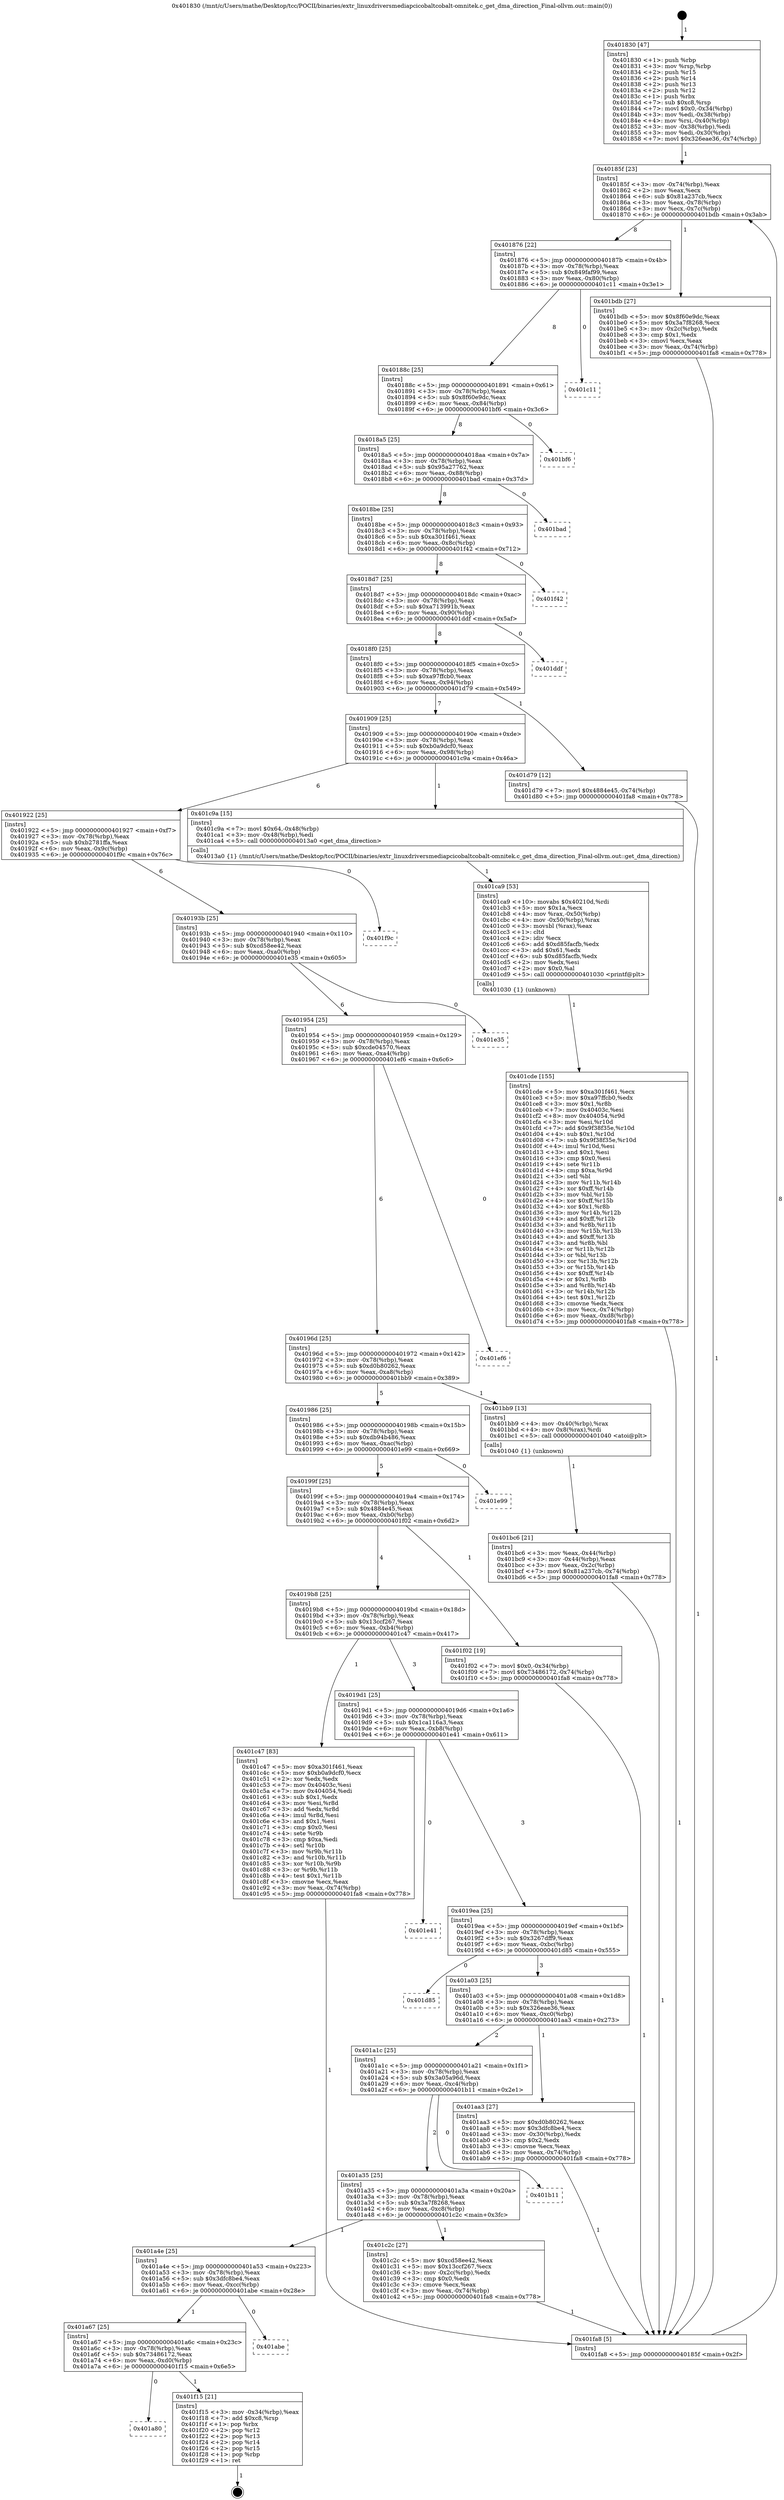 digraph "0x401830" {
  label = "0x401830 (/mnt/c/Users/mathe/Desktop/tcc/POCII/binaries/extr_linuxdriversmediapcicobaltcobalt-omnitek.c_get_dma_direction_Final-ollvm.out::main(0))"
  labelloc = "t"
  node[shape=record]

  Entry [label="",width=0.3,height=0.3,shape=circle,fillcolor=black,style=filled]
  "0x40185f" [label="{
     0x40185f [23]\l
     | [instrs]\l
     &nbsp;&nbsp;0x40185f \<+3\>: mov -0x74(%rbp),%eax\l
     &nbsp;&nbsp;0x401862 \<+2\>: mov %eax,%ecx\l
     &nbsp;&nbsp;0x401864 \<+6\>: sub $0x81a237cb,%ecx\l
     &nbsp;&nbsp;0x40186a \<+3\>: mov %eax,-0x78(%rbp)\l
     &nbsp;&nbsp;0x40186d \<+3\>: mov %ecx,-0x7c(%rbp)\l
     &nbsp;&nbsp;0x401870 \<+6\>: je 0000000000401bdb \<main+0x3ab\>\l
  }"]
  "0x401bdb" [label="{
     0x401bdb [27]\l
     | [instrs]\l
     &nbsp;&nbsp;0x401bdb \<+5\>: mov $0x8f60e9dc,%eax\l
     &nbsp;&nbsp;0x401be0 \<+5\>: mov $0x3a7f8268,%ecx\l
     &nbsp;&nbsp;0x401be5 \<+3\>: mov -0x2c(%rbp),%edx\l
     &nbsp;&nbsp;0x401be8 \<+3\>: cmp $0x1,%edx\l
     &nbsp;&nbsp;0x401beb \<+3\>: cmovl %ecx,%eax\l
     &nbsp;&nbsp;0x401bee \<+3\>: mov %eax,-0x74(%rbp)\l
     &nbsp;&nbsp;0x401bf1 \<+5\>: jmp 0000000000401fa8 \<main+0x778\>\l
  }"]
  "0x401876" [label="{
     0x401876 [22]\l
     | [instrs]\l
     &nbsp;&nbsp;0x401876 \<+5\>: jmp 000000000040187b \<main+0x4b\>\l
     &nbsp;&nbsp;0x40187b \<+3\>: mov -0x78(%rbp),%eax\l
     &nbsp;&nbsp;0x40187e \<+5\>: sub $0x849faf99,%eax\l
     &nbsp;&nbsp;0x401883 \<+3\>: mov %eax,-0x80(%rbp)\l
     &nbsp;&nbsp;0x401886 \<+6\>: je 0000000000401c11 \<main+0x3e1\>\l
  }"]
  Exit [label="",width=0.3,height=0.3,shape=circle,fillcolor=black,style=filled,peripheries=2]
  "0x401c11" [label="{
     0x401c11\l
  }", style=dashed]
  "0x40188c" [label="{
     0x40188c [25]\l
     | [instrs]\l
     &nbsp;&nbsp;0x40188c \<+5\>: jmp 0000000000401891 \<main+0x61\>\l
     &nbsp;&nbsp;0x401891 \<+3\>: mov -0x78(%rbp),%eax\l
     &nbsp;&nbsp;0x401894 \<+5\>: sub $0x8f60e9dc,%eax\l
     &nbsp;&nbsp;0x401899 \<+6\>: mov %eax,-0x84(%rbp)\l
     &nbsp;&nbsp;0x40189f \<+6\>: je 0000000000401bf6 \<main+0x3c6\>\l
  }"]
  "0x401a80" [label="{
     0x401a80\l
  }", style=dashed]
  "0x401bf6" [label="{
     0x401bf6\l
  }", style=dashed]
  "0x4018a5" [label="{
     0x4018a5 [25]\l
     | [instrs]\l
     &nbsp;&nbsp;0x4018a5 \<+5\>: jmp 00000000004018aa \<main+0x7a\>\l
     &nbsp;&nbsp;0x4018aa \<+3\>: mov -0x78(%rbp),%eax\l
     &nbsp;&nbsp;0x4018ad \<+5\>: sub $0x95a27762,%eax\l
     &nbsp;&nbsp;0x4018b2 \<+6\>: mov %eax,-0x88(%rbp)\l
     &nbsp;&nbsp;0x4018b8 \<+6\>: je 0000000000401bad \<main+0x37d\>\l
  }"]
  "0x401f15" [label="{
     0x401f15 [21]\l
     | [instrs]\l
     &nbsp;&nbsp;0x401f15 \<+3\>: mov -0x34(%rbp),%eax\l
     &nbsp;&nbsp;0x401f18 \<+7\>: add $0xc8,%rsp\l
     &nbsp;&nbsp;0x401f1f \<+1\>: pop %rbx\l
     &nbsp;&nbsp;0x401f20 \<+2\>: pop %r12\l
     &nbsp;&nbsp;0x401f22 \<+2\>: pop %r13\l
     &nbsp;&nbsp;0x401f24 \<+2\>: pop %r14\l
     &nbsp;&nbsp;0x401f26 \<+2\>: pop %r15\l
     &nbsp;&nbsp;0x401f28 \<+1\>: pop %rbp\l
     &nbsp;&nbsp;0x401f29 \<+1\>: ret\l
  }"]
  "0x401bad" [label="{
     0x401bad\l
  }", style=dashed]
  "0x4018be" [label="{
     0x4018be [25]\l
     | [instrs]\l
     &nbsp;&nbsp;0x4018be \<+5\>: jmp 00000000004018c3 \<main+0x93\>\l
     &nbsp;&nbsp;0x4018c3 \<+3\>: mov -0x78(%rbp),%eax\l
     &nbsp;&nbsp;0x4018c6 \<+5\>: sub $0xa301f461,%eax\l
     &nbsp;&nbsp;0x4018cb \<+6\>: mov %eax,-0x8c(%rbp)\l
     &nbsp;&nbsp;0x4018d1 \<+6\>: je 0000000000401f42 \<main+0x712\>\l
  }"]
  "0x401a67" [label="{
     0x401a67 [25]\l
     | [instrs]\l
     &nbsp;&nbsp;0x401a67 \<+5\>: jmp 0000000000401a6c \<main+0x23c\>\l
     &nbsp;&nbsp;0x401a6c \<+3\>: mov -0x78(%rbp),%eax\l
     &nbsp;&nbsp;0x401a6f \<+5\>: sub $0x73486172,%eax\l
     &nbsp;&nbsp;0x401a74 \<+6\>: mov %eax,-0xd0(%rbp)\l
     &nbsp;&nbsp;0x401a7a \<+6\>: je 0000000000401f15 \<main+0x6e5\>\l
  }"]
  "0x401f42" [label="{
     0x401f42\l
  }", style=dashed]
  "0x4018d7" [label="{
     0x4018d7 [25]\l
     | [instrs]\l
     &nbsp;&nbsp;0x4018d7 \<+5\>: jmp 00000000004018dc \<main+0xac\>\l
     &nbsp;&nbsp;0x4018dc \<+3\>: mov -0x78(%rbp),%eax\l
     &nbsp;&nbsp;0x4018df \<+5\>: sub $0xa713991b,%eax\l
     &nbsp;&nbsp;0x4018e4 \<+6\>: mov %eax,-0x90(%rbp)\l
     &nbsp;&nbsp;0x4018ea \<+6\>: je 0000000000401ddf \<main+0x5af\>\l
  }"]
  "0x401abe" [label="{
     0x401abe\l
  }", style=dashed]
  "0x401ddf" [label="{
     0x401ddf\l
  }", style=dashed]
  "0x4018f0" [label="{
     0x4018f0 [25]\l
     | [instrs]\l
     &nbsp;&nbsp;0x4018f0 \<+5\>: jmp 00000000004018f5 \<main+0xc5\>\l
     &nbsp;&nbsp;0x4018f5 \<+3\>: mov -0x78(%rbp),%eax\l
     &nbsp;&nbsp;0x4018f8 \<+5\>: sub $0xa97ffcb0,%eax\l
     &nbsp;&nbsp;0x4018fd \<+6\>: mov %eax,-0x94(%rbp)\l
     &nbsp;&nbsp;0x401903 \<+6\>: je 0000000000401d79 \<main+0x549\>\l
  }"]
  "0x401cde" [label="{
     0x401cde [155]\l
     | [instrs]\l
     &nbsp;&nbsp;0x401cde \<+5\>: mov $0xa301f461,%ecx\l
     &nbsp;&nbsp;0x401ce3 \<+5\>: mov $0xa97ffcb0,%edx\l
     &nbsp;&nbsp;0x401ce8 \<+3\>: mov $0x1,%r8b\l
     &nbsp;&nbsp;0x401ceb \<+7\>: mov 0x40403c,%esi\l
     &nbsp;&nbsp;0x401cf2 \<+8\>: mov 0x404054,%r9d\l
     &nbsp;&nbsp;0x401cfa \<+3\>: mov %esi,%r10d\l
     &nbsp;&nbsp;0x401cfd \<+7\>: add $0x9f38f35e,%r10d\l
     &nbsp;&nbsp;0x401d04 \<+4\>: sub $0x1,%r10d\l
     &nbsp;&nbsp;0x401d08 \<+7\>: sub $0x9f38f35e,%r10d\l
     &nbsp;&nbsp;0x401d0f \<+4\>: imul %r10d,%esi\l
     &nbsp;&nbsp;0x401d13 \<+3\>: and $0x1,%esi\l
     &nbsp;&nbsp;0x401d16 \<+3\>: cmp $0x0,%esi\l
     &nbsp;&nbsp;0x401d19 \<+4\>: sete %r11b\l
     &nbsp;&nbsp;0x401d1d \<+4\>: cmp $0xa,%r9d\l
     &nbsp;&nbsp;0x401d21 \<+3\>: setl %bl\l
     &nbsp;&nbsp;0x401d24 \<+3\>: mov %r11b,%r14b\l
     &nbsp;&nbsp;0x401d27 \<+4\>: xor $0xff,%r14b\l
     &nbsp;&nbsp;0x401d2b \<+3\>: mov %bl,%r15b\l
     &nbsp;&nbsp;0x401d2e \<+4\>: xor $0xff,%r15b\l
     &nbsp;&nbsp;0x401d32 \<+4\>: xor $0x1,%r8b\l
     &nbsp;&nbsp;0x401d36 \<+3\>: mov %r14b,%r12b\l
     &nbsp;&nbsp;0x401d39 \<+4\>: and $0xff,%r12b\l
     &nbsp;&nbsp;0x401d3d \<+3\>: and %r8b,%r11b\l
     &nbsp;&nbsp;0x401d40 \<+3\>: mov %r15b,%r13b\l
     &nbsp;&nbsp;0x401d43 \<+4\>: and $0xff,%r13b\l
     &nbsp;&nbsp;0x401d47 \<+3\>: and %r8b,%bl\l
     &nbsp;&nbsp;0x401d4a \<+3\>: or %r11b,%r12b\l
     &nbsp;&nbsp;0x401d4d \<+3\>: or %bl,%r13b\l
     &nbsp;&nbsp;0x401d50 \<+3\>: xor %r13b,%r12b\l
     &nbsp;&nbsp;0x401d53 \<+3\>: or %r15b,%r14b\l
     &nbsp;&nbsp;0x401d56 \<+4\>: xor $0xff,%r14b\l
     &nbsp;&nbsp;0x401d5a \<+4\>: or $0x1,%r8b\l
     &nbsp;&nbsp;0x401d5e \<+3\>: and %r8b,%r14b\l
     &nbsp;&nbsp;0x401d61 \<+3\>: or %r14b,%r12b\l
     &nbsp;&nbsp;0x401d64 \<+4\>: test $0x1,%r12b\l
     &nbsp;&nbsp;0x401d68 \<+3\>: cmovne %edx,%ecx\l
     &nbsp;&nbsp;0x401d6b \<+3\>: mov %ecx,-0x74(%rbp)\l
     &nbsp;&nbsp;0x401d6e \<+6\>: mov %eax,-0xd8(%rbp)\l
     &nbsp;&nbsp;0x401d74 \<+5\>: jmp 0000000000401fa8 \<main+0x778\>\l
  }"]
  "0x401d79" [label="{
     0x401d79 [12]\l
     | [instrs]\l
     &nbsp;&nbsp;0x401d79 \<+7\>: movl $0x4884e45,-0x74(%rbp)\l
     &nbsp;&nbsp;0x401d80 \<+5\>: jmp 0000000000401fa8 \<main+0x778\>\l
  }"]
  "0x401909" [label="{
     0x401909 [25]\l
     | [instrs]\l
     &nbsp;&nbsp;0x401909 \<+5\>: jmp 000000000040190e \<main+0xde\>\l
     &nbsp;&nbsp;0x40190e \<+3\>: mov -0x78(%rbp),%eax\l
     &nbsp;&nbsp;0x401911 \<+5\>: sub $0xb0a9dcf0,%eax\l
     &nbsp;&nbsp;0x401916 \<+6\>: mov %eax,-0x98(%rbp)\l
     &nbsp;&nbsp;0x40191c \<+6\>: je 0000000000401c9a \<main+0x46a\>\l
  }"]
  "0x401ca9" [label="{
     0x401ca9 [53]\l
     | [instrs]\l
     &nbsp;&nbsp;0x401ca9 \<+10\>: movabs $0x40210d,%rdi\l
     &nbsp;&nbsp;0x401cb3 \<+5\>: mov $0x1a,%ecx\l
     &nbsp;&nbsp;0x401cb8 \<+4\>: mov %rax,-0x50(%rbp)\l
     &nbsp;&nbsp;0x401cbc \<+4\>: mov -0x50(%rbp),%rax\l
     &nbsp;&nbsp;0x401cc0 \<+3\>: movsbl (%rax),%eax\l
     &nbsp;&nbsp;0x401cc3 \<+1\>: cltd\l
     &nbsp;&nbsp;0x401cc4 \<+2\>: idiv %ecx\l
     &nbsp;&nbsp;0x401cc6 \<+6\>: add $0xd85facfb,%edx\l
     &nbsp;&nbsp;0x401ccc \<+3\>: add $0x61,%edx\l
     &nbsp;&nbsp;0x401ccf \<+6\>: sub $0xd85facfb,%edx\l
     &nbsp;&nbsp;0x401cd5 \<+2\>: mov %edx,%esi\l
     &nbsp;&nbsp;0x401cd7 \<+2\>: mov $0x0,%al\l
     &nbsp;&nbsp;0x401cd9 \<+5\>: call 0000000000401030 \<printf@plt\>\l
     | [calls]\l
     &nbsp;&nbsp;0x401030 \{1\} (unknown)\l
  }"]
  "0x401c9a" [label="{
     0x401c9a [15]\l
     | [instrs]\l
     &nbsp;&nbsp;0x401c9a \<+7\>: movl $0x64,-0x48(%rbp)\l
     &nbsp;&nbsp;0x401ca1 \<+3\>: mov -0x48(%rbp),%edi\l
     &nbsp;&nbsp;0x401ca4 \<+5\>: call 00000000004013a0 \<get_dma_direction\>\l
     | [calls]\l
     &nbsp;&nbsp;0x4013a0 \{1\} (/mnt/c/Users/mathe/Desktop/tcc/POCII/binaries/extr_linuxdriversmediapcicobaltcobalt-omnitek.c_get_dma_direction_Final-ollvm.out::get_dma_direction)\l
  }"]
  "0x401922" [label="{
     0x401922 [25]\l
     | [instrs]\l
     &nbsp;&nbsp;0x401922 \<+5\>: jmp 0000000000401927 \<main+0xf7\>\l
     &nbsp;&nbsp;0x401927 \<+3\>: mov -0x78(%rbp),%eax\l
     &nbsp;&nbsp;0x40192a \<+5\>: sub $0xb2781ffa,%eax\l
     &nbsp;&nbsp;0x40192f \<+6\>: mov %eax,-0x9c(%rbp)\l
     &nbsp;&nbsp;0x401935 \<+6\>: je 0000000000401f9c \<main+0x76c\>\l
  }"]
  "0x401a4e" [label="{
     0x401a4e [25]\l
     | [instrs]\l
     &nbsp;&nbsp;0x401a4e \<+5\>: jmp 0000000000401a53 \<main+0x223\>\l
     &nbsp;&nbsp;0x401a53 \<+3\>: mov -0x78(%rbp),%eax\l
     &nbsp;&nbsp;0x401a56 \<+5\>: sub $0x3dfc8be4,%eax\l
     &nbsp;&nbsp;0x401a5b \<+6\>: mov %eax,-0xcc(%rbp)\l
     &nbsp;&nbsp;0x401a61 \<+6\>: je 0000000000401abe \<main+0x28e\>\l
  }"]
  "0x401f9c" [label="{
     0x401f9c\l
  }", style=dashed]
  "0x40193b" [label="{
     0x40193b [25]\l
     | [instrs]\l
     &nbsp;&nbsp;0x40193b \<+5\>: jmp 0000000000401940 \<main+0x110\>\l
     &nbsp;&nbsp;0x401940 \<+3\>: mov -0x78(%rbp),%eax\l
     &nbsp;&nbsp;0x401943 \<+5\>: sub $0xcd58ee42,%eax\l
     &nbsp;&nbsp;0x401948 \<+6\>: mov %eax,-0xa0(%rbp)\l
     &nbsp;&nbsp;0x40194e \<+6\>: je 0000000000401e35 \<main+0x605\>\l
  }"]
  "0x401c2c" [label="{
     0x401c2c [27]\l
     | [instrs]\l
     &nbsp;&nbsp;0x401c2c \<+5\>: mov $0xcd58ee42,%eax\l
     &nbsp;&nbsp;0x401c31 \<+5\>: mov $0x13ccf267,%ecx\l
     &nbsp;&nbsp;0x401c36 \<+3\>: mov -0x2c(%rbp),%edx\l
     &nbsp;&nbsp;0x401c39 \<+3\>: cmp $0x0,%edx\l
     &nbsp;&nbsp;0x401c3c \<+3\>: cmove %ecx,%eax\l
     &nbsp;&nbsp;0x401c3f \<+3\>: mov %eax,-0x74(%rbp)\l
     &nbsp;&nbsp;0x401c42 \<+5\>: jmp 0000000000401fa8 \<main+0x778\>\l
  }"]
  "0x401e35" [label="{
     0x401e35\l
  }", style=dashed]
  "0x401954" [label="{
     0x401954 [25]\l
     | [instrs]\l
     &nbsp;&nbsp;0x401954 \<+5\>: jmp 0000000000401959 \<main+0x129\>\l
     &nbsp;&nbsp;0x401959 \<+3\>: mov -0x78(%rbp),%eax\l
     &nbsp;&nbsp;0x40195c \<+5\>: sub $0xcde04570,%eax\l
     &nbsp;&nbsp;0x401961 \<+6\>: mov %eax,-0xa4(%rbp)\l
     &nbsp;&nbsp;0x401967 \<+6\>: je 0000000000401ef6 \<main+0x6c6\>\l
  }"]
  "0x401a35" [label="{
     0x401a35 [25]\l
     | [instrs]\l
     &nbsp;&nbsp;0x401a35 \<+5\>: jmp 0000000000401a3a \<main+0x20a\>\l
     &nbsp;&nbsp;0x401a3a \<+3\>: mov -0x78(%rbp),%eax\l
     &nbsp;&nbsp;0x401a3d \<+5\>: sub $0x3a7f8268,%eax\l
     &nbsp;&nbsp;0x401a42 \<+6\>: mov %eax,-0xc8(%rbp)\l
     &nbsp;&nbsp;0x401a48 \<+6\>: je 0000000000401c2c \<main+0x3fc\>\l
  }"]
  "0x401ef6" [label="{
     0x401ef6\l
  }", style=dashed]
  "0x40196d" [label="{
     0x40196d [25]\l
     | [instrs]\l
     &nbsp;&nbsp;0x40196d \<+5\>: jmp 0000000000401972 \<main+0x142\>\l
     &nbsp;&nbsp;0x401972 \<+3\>: mov -0x78(%rbp),%eax\l
     &nbsp;&nbsp;0x401975 \<+5\>: sub $0xd0b80262,%eax\l
     &nbsp;&nbsp;0x40197a \<+6\>: mov %eax,-0xa8(%rbp)\l
     &nbsp;&nbsp;0x401980 \<+6\>: je 0000000000401bb9 \<main+0x389\>\l
  }"]
  "0x401b11" [label="{
     0x401b11\l
  }", style=dashed]
  "0x401bb9" [label="{
     0x401bb9 [13]\l
     | [instrs]\l
     &nbsp;&nbsp;0x401bb9 \<+4\>: mov -0x40(%rbp),%rax\l
     &nbsp;&nbsp;0x401bbd \<+4\>: mov 0x8(%rax),%rdi\l
     &nbsp;&nbsp;0x401bc1 \<+5\>: call 0000000000401040 \<atoi@plt\>\l
     | [calls]\l
     &nbsp;&nbsp;0x401040 \{1\} (unknown)\l
  }"]
  "0x401986" [label="{
     0x401986 [25]\l
     | [instrs]\l
     &nbsp;&nbsp;0x401986 \<+5\>: jmp 000000000040198b \<main+0x15b\>\l
     &nbsp;&nbsp;0x40198b \<+3\>: mov -0x78(%rbp),%eax\l
     &nbsp;&nbsp;0x40198e \<+5\>: sub $0xdb94b486,%eax\l
     &nbsp;&nbsp;0x401993 \<+6\>: mov %eax,-0xac(%rbp)\l
     &nbsp;&nbsp;0x401999 \<+6\>: je 0000000000401e99 \<main+0x669\>\l
  }"]
  "0x401bc6" [label="{
     0x401bc6 [21]\l
     | [instrs]\l
     &nbsp;&nbsp;0x401bc6 \<+3\>: mov %eax,-0x44(%rbp)\l
     &nbsp;&nbsp;0x401bc9 \<+3\>: mov -0x44(%rbp),%eax\l
     &nbsp;&nbsp;0x401bcc \<+3\>: mov %eax,-0x2c(%rbp)\l
     &nbsp;&nbsp;0x401bcf \<+7\>: movl $0x81a237cb,-0x74(%rbp)\l
     &nbsp;&nbsp;0x401bd6 \<+5\>: jmp 0000000000401fa8 \<main+0x778\>\l
  }"]
  "0x401e99" [label="{
     0x401e99\l
  }", style=dashed]
  "0x40199f" [label="{
     0x40199f [25]\l
     | [instrs]\l
     &nbsp;&nbsp;0x40199f \<+5\>: jmp 00000000004019a4 \<main+0x174\>\l
     &nbsp;&nbsp;0x4019a4 \<+3\>: mov -0x78(%rbp),%eax\l
     &nbsp;&nbsp;0x4019a7 \<+5\>: sub $0x4884e45,%eax\l
     &nbsp;&nbsp;0x4019ac \<+6\>: mov %eax,-0xb0(%rbp)\l
     &nbsp;&nbsp;0x4019b2 \<+6\>: je 0000000000401f02 \<main+0x6d2\>\l
  }"]
  "0x401830" [label="{
     0x401830 [47]\l
     | [instrs]\l
     &nbsp;&nbsp;0x401830 \<+1\>: push %rbp\l
     &nbsp;&nbsp;0x401831 \<+3\>: mov %rsp,%rbp\l
     &nbsp;&nbsp;0x401834 \<+2\>: push %r15\l
     &nbsp;&nbsp;0x401836 \<+2\>: push %r14\l
     &nbsp;&nbsp;0x401838 \<+2\>: push %r13\l
     &nbsp;&nbsp;0x40183a \<+2\>: push %r12\l
     &nbsp;&nbsp;0x40183c \<+1\>: push %rbx\l
     &nbsp;&nbsp;0x40183d \<+7\>: sub $0xc8,%rsp\l
     &nbsp;&nbsp;0x401844 \<+7\>: movl $0x0,-0x34(%rbp)\l
     &nbsp;&nbsp;0x40184b \<+3\>: mov %edi,-0x38(%rbp)\l
     &nbsp;&nbsp;0x40184e \<+4\>: mov %rsi,-0x40(%rbp)\l
     &nbsp;&nbsp;0x401852 \<+3\>: mov -0x38(%rbp),%edi\l
     &nbsp;&nbsp;0x401855 \<+3\>: mov %edi,-0x30(%rbp)\l
     &nbsp;&nbsp;0x401858 \<+7\>: movl $0x326eae36,-0x74(%rbp)\l
  }"]
  "0x401f02" [label="{
     0x401f02 [19]\l
     | [instrs]\l
     &nbsp;&nbsp;0x401f02 \<+7\>: movl $0x0,-0x34(%rbp)\l
     &nbsp;&nbsp;0x401f09 \<+7\>: movl $0x73486172,-0x74(%rbp)\l
     &nbsp;&nbsp;0x401f10 \<+5\>: jmp 0000000000401fa8 \<main+0x778\>\l
  }"]
  "0x4019b8" [label="{
     0x4019b8 [25]\l
     | [instrs]\l
     &nbsp;&nbsp;0x4019b8 \<+5\>: jmp 00000000004019bd \<main+0x18d\>\l
     &nbsp;&nbsp;0x4019bd \<+3\>: mov -0x78(%rbp),%eax\l
     &nbsp;&nbsp;0x4019c0 \<+5\>: sub $0x13ccf267,%eax\l
     &nbsp;&nbsp;0x4019c5 \<+6\>: mov %eax,-0xb4(%rbp)\l
     &nbsp;&nbsp;0x4019cb \<+6\>: je 0000000000401c47 \<main+0x417\>\l
  }"]
  "0x401fa8" [label="{
     0x401fa8 [5]\l
     | [instrs]\l
     &nbsp;&nbsp;0x401fa8 \<+5\>: jmp 000000000040185f \<main+0x2f\>\l
  }"]
  "0x401c47" [label="{
     0x401c47 [83]\l
     | [instrs]\l
     &nbsp;&nbsp;0x401c47 \<+5\>: mov $0xa301f461,%eax\l
     &nbsp;&nbsp;0x401c4c \<+5\>: mov $0xb0a9dcf0,%ecx\l
     &nbsp;&nbsp;0x401c51 \<+2\>: xor %edx,%edx\l
     &nbsp;&nbsp;0x401c53 \<+7\>: mov 0x40403c,%esi\l
     &nbsp;&nbsp;0x401c5a \<+7\>: mov 0x404054,%edi\l
     &nbsp;&nbsp;0x401c61 \<+3\>: sub $0x1,%edx\l
     &nbsp;&nbsp;0x401c64 \<+3\>: mov %esi,%r8d\l
     &nbsp;&nbsp;0x401c67 \<+3\>: add %edx,%r8d\l
     &nbsp;&nbsp;0x401c6a \<+4\>: imul %r8d,%esi\l
     &nbsp;&nbsp;0x401c6e \<+3\>: and $0x1,%esi\l
     &nbsp;&nbsp;0x401c71 \<+3\>: cmp $0x0,%esi\l
     &nbsp;&nbsp;0x401c74 \<+4\>: sete %r9b\l
     &nbsp;&nbsp;0x401c78 \<+3\>: cmp $0xa,%edi\l
     &nbsp;&nbsp;0x401c7b \<+4\>: setl %r10b\l
     &nbsp;&nbsp;0x401c7f \<+3\>: mov %r9b,%r11b\l
     &nbsp;&nbsp;0x401c82 \<+3\>: and %r10b,%r11b\l
     &nbsp;&nbsp;0x401c85 \<+3\>: xor %r10b,%r9b\l
     &nbsp;&nbsp;0x401c88 \<+3\>: or %r9b,%r11b\l
     &nbsp;&nbsp;0x401c8b \<+4\>: test $0x1,%r11b\l
     &nbsp;&nbsp;0x401c8f \<+3\>: cmovne %ecx,%eax\l
     &nbsp;&nbsp;0x401c92 \<+3\>: mov %eax,-0x74(%rbp)\l
     &nbsp;&nbsp;0x401c95 \<+5\>: jmp 0000000000401fa8 \<main+0x778\>\l
  }"]
  "0x4019d1" [label="{
     0x4019d1 [25]\l
     | [instrs]\l
     &nbsp;&nbsp;0x4019d1 \<+5\>: jmp 00000000004019d6 \<main+0x1a6\>\l
     &nbsp;&nbsp;0x4019d6 \<+3\>: mov -0x78(%rbp),%eax\l
     &nbsp;&nbsp;0x4019d9 \<+5\>: sub $0x1ca116a3,%eax\l
     &nbsp;&nbsp;0x4019de \<+6\>: mov %eax,-0xb8(%rbp)\l
     &nbsp;&nbsp;0x4019e4 \<+6\>: je 0000000000401e41 \<main+0x611\>\l
  }"]
  "0x401a1c" [label="{
     0x401a1c [25]\l
     | [instrs]\l
     &nbsp;&nbsp;0x401a1c \<+5\>: jmp 0000000000401a21 \<main+0x1f1\>\l
     &nbsp;&nbsp;0x401a21 \<+3\>: mov -0x78(%rbp),%eax\l
     &nbsp;&nbsp;0x401a24 \<+5\>: sub $0x3a05a96d,%eax\l
     &nbsp;&nbsp;0x401a29 \<+6\>: mov %eax,-0xc4(%rbp)\l
     &nbsp;&nbsp;0x401a2f \<+6\>: je 0000000000401b11 \<main+0x2e1\>\l
  }"]
  "0x401e41" [label="{
     0x401e41\l
  }", style=dashed]
  "0x4019ea" [label="{
     0x4019ea [25]\l
     | [instrs]\l
     &nbsp;&nbsp;0x4019ea \<+5\>: jmp 00000000004019ef \<main+0x1bf\>\l
     &nbsp;&nbsp;0x4019ef \<+3\>: mov -0x78(%rbp),%eax\l
     &nbsp;&nbsp;0x4019f2 \<+5\>: sub $0x3267dff9,%eax\l
     &nbsp;&nbsp;0x4019f7 \<+6\>: mov %eax,-0xbc(%rbp)\l
     &nbsp;&nbsp;0x4019fd \<+6\>: je 0000000000401d85 \<main+0x555\>\l
  }"]
  "0x401aa3" [label="{
     0x401aa3 [27]\l
     | [instrs]\l
     &nbsp;&nbsp;0x401aa3 \<+5\>: mov $0xd0b80262,%eax\l
     &nbsp;&nbsp;0x401aa8 \<+5\>: mov $0x3dfc8be4,%ecx\l
     &nbsp;&nbsp;0x401aad \<+3\>: mov -0x30(%rbp),%edx\l
     &nbsp;&nbsp;0x401ab0 \<+3\>: cmp $0x2,%edx\l
     &nbsp;&nbsp;0x401ab3 \<+3\>: cmovne %ecx,%eax\l
     &nbsp;&nbsp;0x401ab6 \<+3\>: mov %eax,-0x74(%rbp)\l
     &nbsp;&nbsp;0x401ab9 \<+5\>: jmp 0000000000401fa8 \<main+0x778\>\l
  }"]
  "0x401d85" [label="{
     0x401d85\l
  }", style=dashed]
  "0x401a03" [label="{
     0x401a03 [25]\l
     | [instrs]\l
     &nbsp;&nbsp;0x401a03 \<+5\>: jmp 0000000000401a08 \<main+0x1d8\>\l
     &nbsp;&nbsp;0x401a08 \<+3\>: mov -0x78(%rbp),%eax\l
     &nbsp;&nbsp;0x401a0b \<+5\>: sub $0x326eae36,%eax\l
     &nbsp;&nbsp;0x401a10 \<+6\>: mov %eax,-0xc0(%rbp)\l
     &nbsp;&nbsp;0x401a16 \<+6\>: je 0000000000401aa3 \<main+0x273\>\l
  }"]
  Entry -> "0x401830" [label=" 1"]
  "0x40185f" -> "0x401bdb" [label=" 1"]
  "0x40185f" -> "0x401876" [label=" 8"]
  "0x401f15" -> Exit [label=" 1"]
  "0x401876" -> "0x401c11" [label=" 0"]
  "0x401876" -> "0x40188c" [label=" 8"]
  "0x401a67" -> "0x401a80" [label=" 0"]
  "0x40188c" -> "0x401bf6" [label=" 0"]
  "0x40188c" -> "0x4018a5" [label=" 8"]
  "0x401a67" -> "0x401f15" [label=" 1"]
  "0x4018a5" -> "0x401bad" [label=" 0"]
  "0x4018a5" -> "0x4018be" [label=" 8"]
  "0x401a4e" -> "0x401a67" [label=" 1"]
  "0x4018be" -> "0x401f42" [label=" 0"]
  "0x4018be" -> "0x4018d7" [label=" 8"]
  "0x401a4e" -> "0x401abe" [label=" 0"]
  "0x4018d7" -> "0x401ddf" [label=" 0"]
  "0x4018d7" -> "0x4018f0" [label=" 8"]
  "0x401f02" -> "0x401fa8" [label=" 1"]
  "0x4018f0" -> "0x401d79" [label=" 1"]
  "0x4018f0" -> "0x401909" [label=" 7"]
  "0x401d79" -> "0x401fa8" [label=" 1"]
  "0x401909" -> "0x401c9a" [label=" 1"]
  "0x401909" -> "0x401922" [label=" 6"]
  "0x401cde" -> "0x401fa8" [label=" 1"]
  "0x401922" -> "0x401f9c" [label=" 0"]
  "0x401922" -> "0x40193b" [label=" 6"]
  "0x401ca9" -> "0x401cde" [label=" 1"]
  "0x40193b" -> "0x401e35" [label=" 0"]
  "0x40193b" -> "0x401954" [label=" 6"]
  "0x401c9a" -> "0x401ca9" [label=" 1"]
  "0x401954" -> "0x401ef6" [label=" 0"]
  "0x401954" -> "0x40196d" [label=" 6"]
  "0x401c2c" -> "0x401fa8" [label=" 1"]
  "0x40196d" -> "0x401bb9" [label=" 1"]
  "0x40196d" -> "0x401986" [label=" 5"]
  "0x401a35" -> "0x401a4e" [label=" 1"]
  "0x401986" -> "0x401e99" [label=" 0"]
  "0x401986" -> "0x40199f" [label=" 5"]
  "0x401c47" -> "0x401fa8" [label=" 1"]
  "0x40199f" -> "0x401f02" [label=" 1"]
  "0x40199f" -> "0x4019b8" [label=" 4"]
  "0x401a1c" -> "0x401a35" [label=" 2"]
  "0x4019b8" -> "0x401c47" [label=" 1"]
  "0x4019b8" -> "0x4019d1" [label=" 3"]
  "0x401a1c" -> "0x401b11" [label=" 0"]
  "0x4019d1" -> "0x401e41" [label=" 0"]
  "0x4019d1" -> "0x4019ea" [label=" 3"]
  "0x401a35" -> "0x401c2c" [label=" 1"]
  "0x4019ea" -> "0x401d85" [label=" 0"]
  "0x4019ea" -> "0x401a03" [label=" 3"]
  "0x401bdb" -> "0x401fa8" [label=" 1"]
  "0x401a03" -> "0x401aa3" [label=" 1"]
  "0x401a03" -> "0x401a1c" [label=" 2"]
  "0x401aa3" -> "0x401fa8" [label=" 1"]
  "0x401830" -> "0x40185f" [label=" 1"]
  "0x401fa8" -> "0x40185f" [label=" 8"]
  "0x401bb9" -> "0x401bc6" [label=" 1"]
  "0x401bc6" -> "0x401fa8" [label=" 1"]
}
